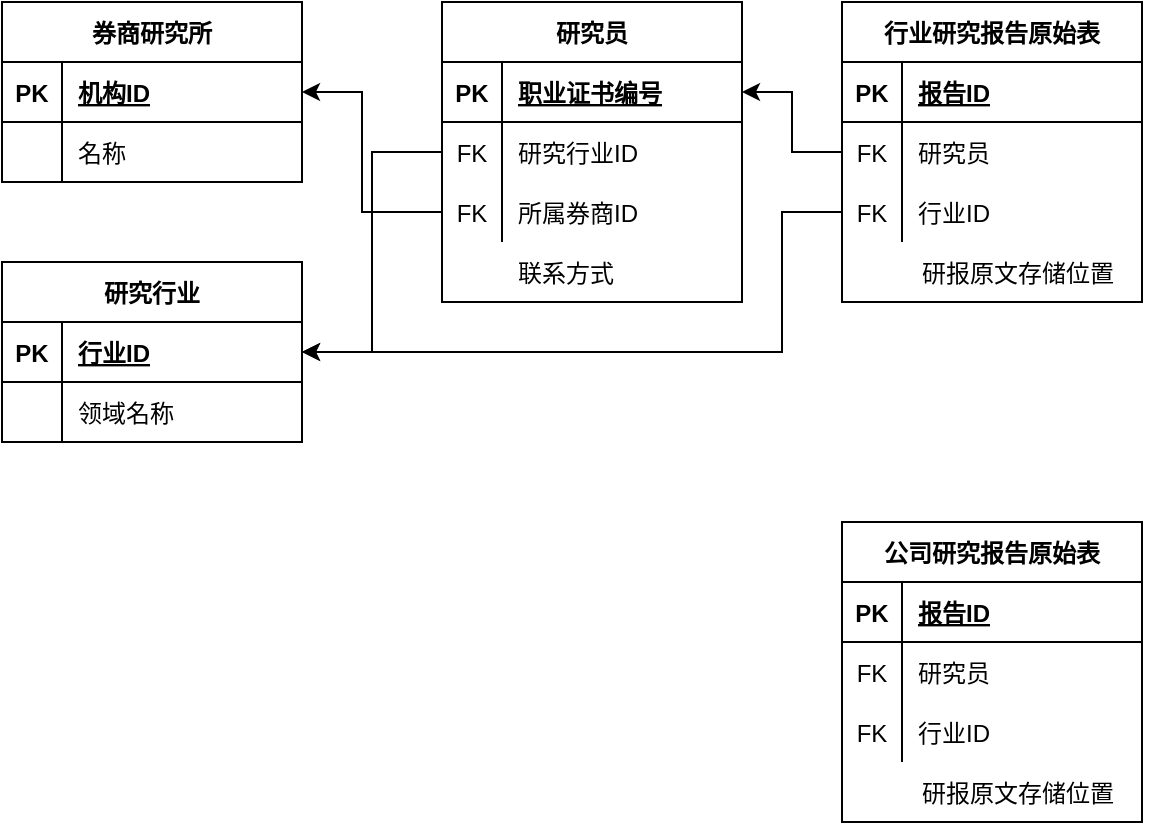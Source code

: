 <mxfile version="14.4.9" type="github">
  <diagram id="uSX-9S-eXGz2k6nIvwEQ" name="第 1 页">
    <mxGraphModel dx="894" dy="589" grid="1" gridSize="10" guides="1" tooltips="1" connect="1" arrows="1" fold="1" page="1" pageScale="1" pageWidth="850" pageHeight="1100" math="0" shadow="0">
      <root>
        <mxCell id="0" />
        <mxCell id="1" parent="0" />
        <mxCell id="vnZ6nE50Qv4-x-l0_GSR-1" value="券商研究所" style="shape=table;startSize=30;container=1;collapsible=1;childLayout=tableLayout;fixedRows=1;rowLines=0;fontStyle=1;align=center;resizeLast=1;" vertex="1" parent="1">
          <mxGeometry x="60" y="110" width="150" height="90" as="geometry" />
        </mxCell>
        <mxCell id="vnZ6nE50Qv4-x-l0_GSR-2" value="" style="shape=partialRectangle;collapsible=0;dropTarget=0;pointerEvents=0;fillColor=none;top=0;left=0;bottom=1;right=0;points=[[0,0.5],[1,0.5]];portConstraint=eastwest;" vertex="1" parent="vnZ6nE50Qv4-x-l0_GSR-1">
          <mxGeometry y="30" width="150" height="30" as="geometry" />
        </mxCell>
        <mxCell id="vnZ6nE50Qv4-x-l0_GSR-3" value="PK" style="shape=partialRectangle;connectable=0;fillColor=none;top=0;left=0;bottom=0;right=0;fontStyle=1;overflow=hidden;" vertex="1" parent="vnZ6nE50Qv4-x-l0_GSR-2">
          <mxGeometry width="30" height="30" as="geometry" />
        </mxCell>
        <mxCell id="vnZ6nE50Qv4-x-l0_GSR-4" value="机构ID" style="shape=partialRectangle;connectable=0;fillColor=none;top=0;left=0;bottom=0;right=0;align=left;spacingLeft=6;fontStyle=5;overflow=hidden;" vertex="1" parent="vnZ6nE50Qv4-x-l0_GSR-2">
          <mxGeometry x="30" width="120" height="30" as="geometry" />
        </mxCell>
        <mxCell id="vnZ6nE50Qv4-x-l0_GSR-5" value="" style="shape=partialRectangle;collapsible=0;dropTarget=0;pointerEvents=0;fillColor=none;top=0;left=0;bottom=0;right=0;points=[[0,0.5],[1,0.5]];portConstraint=eastwest;" vertex="1" parent="vnZ6nE50Qv4-x-l0_GSR-1">
          <mxGeometry y="60" width="150" height="30" as="geometry" />
        </mxCell>
        <mxCell id="vnZ6nE50Qv4-x-l0_GSR-6" value="" style="shape=partialRectangle;connectable=0;fillColor=none;top=0;left=0;bottom=0;right=0;editable=1;overflow=hidden;" vertex="1" parent="vnZ6nE50Qv4-x-l0_GSR-5">
          <mxGeometry width="30" height="30" as="geometry" />
        </mxCell>
        <mxCell id="vnZ6nE50Qv4-x-l0_GSR-7" value="名称" style="shape=partialRectangle;connectable=0;fillColor=none;top=0;left=0;bottom=0;right=0;align=left;spacingLeft=6;overflow=hidden;" vertex="1" parent="vnZ6nE50Qv4-x-l0_GSR-5">
          <mxGeometry x="30" width="120" height="30" as="geometry" />
        </mxCell>
        <mxCell id="vnZ6nE50Qv4-x-l0_GSR-58" style="edgeStyle=orthogonalEdgeStyle;rounded=0;orthogonalLoop=1;jettySize=auto;html=1;exitX=0;exitY=0.5;exitDx=0;exitDy=0;" edge="1" parent="1" source="vnZ6nE50Qv4-x-l0_GSR-55" target="vnZ6nE50Qv4-x-l0_GSR-2">
          <mxGeometry relative="1" as="geometry">
            <Array as="points">
              <mxPoint x="240" y="215" />
              <mxPoint x="240" y="155" />
            </Array>
          </mxGeometry>
        </mxCell>
        <mxCell id="vnZ6nE50Qv4-x-l0_GSR-59" value="研究行业" style="shape=table;startSize=30;container=1;collapsible=1;childLayout=tableLayout;fixedRows=1;rowLines=0;fontStyle=1;align=center;resizeLast=1;" vertex="1" parent="1">
          <mxGeometry x="60" y="240" width="150" height="90" as="geometry" />
        </mxCell>
        <mxCell id="vnZ6nE50Qv4-x-l0_GSR-60" value="" style="shape=partialRectangle;collapsible=0;dropTarget=0;pointerEvents=0;fillColor=none;top=0;left=0;bottom=1;right=0;points=[[0,0.5],[1,0.5]];portConstraint=eastwest;" vertex="1" parent="vnZ6nE50Qv4-x-l0_GSR-59">
          <mxGeometry y="30" width="150" height="30" as="geometry" />
        </mxCell>
        <mxCell id="vnZ6nE50Qv4-x-l0_GSR-61" value="PK" style="shape=partialRectangle;connectable=0;fillColor=none;top=0;left=0;bottom=0;right=0;fontStyle=1;overflow=hidden;" vertex="1" parent="vnZ6nE50Qv4-x-l0_GSR-60">
          <mxGeometry width="30" height="30" as="geometry" />
        </mxCell>
        <mxCell id="vnZ6nE50Qv4-x-l0_GSR-62" value="行业ID" style="shape=partialRectangle;connectable=0;fillColor=none;top=0;left=0;bottom=0;right=0;align=left;spacingLeft=6;fontStyle=5;overflow=hidden;" vertex="1" parent="vnZ6nE50Qv4-x-l0_GSR-60">
          <mxGeometry x="30" width="120" height="30" as="geometry" />
        </mxCell>
        <mxCell id="vnZ6nE50Qv4-x-l0_GSR-63" value="" style="shape=partialRectangle;collapsible=0;dropTarget=0;pointerEvents=0;fillColor=none;top=0;left=0;bottom=0;right=0;points=[[0,0.5],[1,0.5]];portConstraint=eastwest;" vertex="1" parent="vnZ6nE50Qv4-x-l0_GSR-59">
          <mxGeometry y="60" width="150" height="30" as="geometry" />
        </mxCell>
        <mxCell id="vnZ6nE50Qv4-x-l0_GSR-64" value="" style="shape=partialRectangle;connectable=0;fillColor=none;top=0;left=0;bottom=0;right=0;editable=1;overflow=hidden;" vertex="1" parent="vnZ6nE50Qv4-x-l0_GSR-63">
          <mxGeometry width="30" height="30" as="geometry" />
        </mxCell>
        <mxCell id="vnZ6nE50Qv4-x-l0_GSR-65" value="领域名称" style="shape=partialRectangle;connectable=0;fillColor=none;top=0;left=0;bottom=0;right=0;align=left;spacingLeft=6;overflow=hidden;" vertex="1" parent="vnZ6nE50Qv4-x-l0_GSR-63">
          <mxGeometry x="30" width="120" height="30" as="geometry" />
        </mxCell>
        <mxCell id="vnZ6nE50Qv4-x-l0_GSR-75" value="" style="group" vertex="1" connectable="0" parent="1">
          <mxGeometry x="280" y="110" width="150" height="150" as="geometry" />
        </mxCell>
        <mxCell id="vnZ6nE50Qv4-x-l0_GSR-45" value="研究员" style="shape=table;startSize=30;container=1;collapsible=1;childLayout=tableLayout;fixedRows=1;rowLines=0;fontStyle=1;align=center;resizeLast=1;" vertex="1" parent="vnZ6nE50Qv4-x-l0_GSR-75">
          <mxGeometry width="150" height="150" as="geometry" />
        </mxCell>
        <mxCell id="vnZ6nE50Qv4-x-l0_GSR-46" value="" style="shape=partialRectangle;collapsible=0;dropTarget=0;pointerEvents=0;fillColor=none;top=0;left=0;bottom=1;right=0;points=[[0,0.5],[1,0.5]];portConstraint=eastwest;" vertex="1" parent="vnZ6nE50Qv4-x-l0_GSR-45">
          <mxGeometry y="30" width="150" height="30" as="geometry" />
        </mxCell>
        <mxCell id="vnZ6nE50Qv4-x-l0_GSR-47" value="PK" style="shape=partialRectangle;connectable=0;fillColor=none;top=0;left=0;bottom=0;right=0;fontStyle=1;overflow=hidden;" vertex="1" parent="vnZ6nE50Qv4-x-l0_GSR-46">
          <mxGeometry width="30" height="30" as="geometry" />
        </mxCell>
        <mxCell id="vnZ6nE50Qv4-x-l0_GSR-48" value="职业证书编号" style="shape=partialRectangle;connectable=0;fillColor=none;top=0;left=0;bottom=0;right=0;align=left;spacingLeft=6;fontStyle=5;overflow=hidden;" vertex="1" parent="vnZ6nE50Qv4-x-l0_GSR-46">
          <mxGeometry x="30" width="120" height="30" as="geometry" />
        </mxCell>
        <mxCell id="vnZ6nE50Qv4-x-l0_GSR-49" value="" style="shape=partialRectangle;collapsible=0;dropTarget=0;pointerEvents=0;fillColor=none;top=0;left=0;bottom=0;right=0;points=[[0,0.5],[1,0.5]];portConstraint=eastwest;" vertex="1" parent="vnZ6nE50Qv4-x-l0_GSR-45">
          <mxGeometry y="60" width="150" height="30" as="geometry" />
        </mxCell>
        <mxCell id="vnZ6nE50Qv4-x-l0_GSR-50" value="FK" style="shape=partialRectangle;connectable=0;fillColor=none;top=0;left=0;bottom=0;right=0;editable=1;overflow=hidden;" vertex="1" parent="vnZ6nE50Qv4-x-l0_GSR-49">
          <mxGeometry width="30" height="30" as="geometry" />
        </mxCell>
        <mxCell id="vnZ6nE50Qv4-x-l0_GSR-51" value="研究行业ID" style="shape=partialRectangle;connectable=0;fillColor=none;top=0;left=0;bottom=0;right=0;align=left;spacingLeft=6;overflow=hidden;" vertex="1" parent="vnZ6nE50Qv4-x-l0_GSR-49">
          <mxGeometry x="30" width="120" height="30" as="geometry" />
        </mxCell>
        <mxCell id="vnZ6nE50Qv4-x-l0_GSR-55" value="" style="shape=partialRectangle;collapsible=0;dropTarget=0;pointerEvents=0;fillColor=none;top=0;left=0;bottom=0;right=0;points=[[0,0.5],[1,0.5]];portConstraint=eastwest;" vertex="1" parent="vnZ6nE50Qv4-x-l0_GSR-45">
          <mxGeometry y="90" width="150" height="30" as="geometry" />
        </mxCell>
        <mxCell id="vnZ6nE50Qv4-x-l0_GSR-56" value="FK" style="shape=partialRectangle;connectable=0;fillColor=none;top=0;left=0;bottom=0;right=0;editable=1;overflow=hidden;" vertex="1" parent="vnZ6nE50Qv4-x-l0_GSR-55">
          <mxGeometry width="30" height="30" as="geometry" />
        </mxCell>
        <mxCell id="vnZ6nE50Qv4-x-l0_GSR-57" value="所属券商ID" style="shape=partialRectangle;connectable=0;fillColor=none;top=0;left=0;bottom=0;right=0;align=left;spacingLeft=6;overflow=hidden;" vertex="1" parent="vnZ6nE50Qv4-x-l0_GSR-55">
          <mxGeometry x="30" width="120" height="30" as="geometry" />
        </mxCell>
        <mxCell id="vnZ6nE50Qv4-x-l0_GSR-73" value="" style="shape=partialRectangle;connectable=0;fillColor=none;top=0;left=0;bottom=0;right=0;editable=1;overflow=hidden;" vertex="1" parent="vnZ6nE50Qv4-x-l0_GSR-75">
          <mxGeometry y="120" width="30" height="30" as="geometry" />
        </mxCell>
        <mxCell id="vnZ6nE50Qv4-x-l0_GSR-74" value="联系方式" style="shape=partialRectangle;connectable=0;fillColor=none;top=0;left=0;bottom=0;right=0;align=left;spacingLeft=6;overflow=hidden;" vertex="1" parent="vnZ6nE50Qv4-x-l0_GSR-75">
          <mxGeometry x="30" y="120" width="120" height="30" as="geometry" />
        </mxCell>
        <mxCell id="vnZ6nE50Qv4-x-l0_GSR-77" style="edgeStyle=orthogonalEdgeStyle;rounded=0;orthogonalLoop=1;jettySize=auto;html=1;exitX=0;exitY=0.5;exitDx=0;exitDy=0;entryX=1;entryY=0.5;entryDx=0;entryDy=0;" edge="1" parent="1" source="vnZ6nE50Qv4-x-l0_GSR-49" target="vnZ6nE50Qv4-x-l0_GSR-60">
          <mxGeometry relative="1" as="geometry" />
        </mxCell>
        <mxCell id="vnZ6nE50Qv4-x-l0_GSR-78" value="" style="group" vertex="1" connectable="0" parent="1">
          <mxGeometry x="480" y="110" width="160" height="150" as="geometry" />
        </mxCell>
        <mxCell id="vnZ6nE50Qv4-x-l0_GSR-79" value="行业研究报告原始表" style="shape=table;startSize=30;container=1;collapsible=1;childLayout=tableLayout;fixedRows=1;rowLines=0;fontStyle=1;align=center;resizeLast=1;" vertex="1" parent="vnZ6nE50Qv4-x-l0_GSR-78">
          <mxGeometry width="150" height="150" as="geometry" />
        </mxCell>
        <mxCell id="vnZ6nE50Qv4-x-l0_GSR-80" value="" style="shape=partialRectangle;collapsible=0;dropTarget=0;pointerEvents=0;fillColor=none;top=0;left=0;bottom=1;right=0;points=[[0,0.5],[1,0.5]];portConstraint=eastwest;" vertex="1" parent="vnZ6nE50Qv4-x-l0_GSR-79">
          <mxGeometry y="30" width="150" height="30" as="geometry" />
        </mxCell>
        <mxCell id="vnZ6nE50Qv4-x-l0_GSR-81" value="PK" style="shape=partialRectangle;connectable=0;fillColor=none;top=0;left=0;bottom=0;right=0;fontStyle=1;overflow=hidden;" vertex="1" parent="vnZ6nE50Qv4-x-l0_GSR-80">
          <mxGeometry width="30" height="30" as="geometry" />
        </mxCell>
        <mxCell id="vnZ6nE50Qv4-x-l0_GSR-82" value="报告ID" style="shape=partialRectangle;connectable=0;fillColor=none;top=0;left=0;bottom=0;right=0;align=left;spacingLeft=6;fontStyle=5;overflow=hidden;" vertex="1" parent="vnZ6nE50Qv4-x-l0_GSR-80">
          <mxGeometry x="30" width="120" height="30" as="geometry" />
        </mxCell>
        <mxCell id="vnZ6nE50Qv4-x-l0_GSR-83" value="" style="shape=partialRectangle;collapsible=0;dropTarget=0;pointerEvents=0;fillColor=none;top=0;left=0;bottom=0;right=0;points=[[0,0.5],[1,0.5]];portConstraint=eastwest;" vertex="1" parent="vnZ6nE50Qv4-x-l0_GSR-79">
          <mxGeometry y="60" width="150" height="30" as="geometry" />
        </mxCell>
        <mxCell id="vnZ6nE50Qv4-x-l0_GSR-84" value="FK" style="shape=partialRectangle;connectable=0;fillColor=none;top=0;left=0;bottom=0;right=0;editable=1;overflow=hidden;" vertex="1" parent="vnZ6nE50Qv4-x-l0_GSR-83">
          <mxGeometry width="30" height="30" as="geometry" />
        </mxCell>
        <mxCell id="vnZ6nE50Qv4-x-l0_GSR-85" value="研究员" style="shape=partialRectangle;connectable=0;fillColor=none;top=0;left=0;bottom=0;right=0;align=left;spacingLeft=6;overflow=hidden;" vertex="1" parent="vnZ6nE50Qv4-x-l0_GSR-83">
          <mxGeometry x="30" width="120" height="30" as="geometry" />
        </mxCell>
        <mxCell id="vnZ6nE50Qv4-x-l0_GSR-86" value="" style="shape=partialRectangle;collapsible=0;dropTarget=0;pointerEvents=0;fillColor=none;top=0;left=0;bottom=0;right=0;points=[[0,0.5],[1,0.5]];portConstraint=eastwest;" vertex="1" parent="vnZ6nE50Qv4-x-l0_GSR-79">
          <mxGeometry y="90" width="150" height="30" as="geometry" />
        </mxCell>
        <mxCell id="vnZ6nE50Qv4-x-l0_GSR-87" value="FK" style="shape=partialRectangle;connectable=0;fillColor=none;top=0;left=0;bottom=0;right=0;editable=1;overflow=hidden;" vertex="1" parent="vnZ6nE50Qv4-x-l0_GSR-86">
          <mxGeometry width="30" height="30" as="geometry" />
        </mxCell>
        <mxCell id="vnZ6nE50Qv4-x-l0_GSR-88" value="行业ID" style="shape=partialRectangle;connectable=0;fillColor=none;top=0;left=0;bottom=0;right=0;align=left;spacingLeft=6;overflow=hidden;" vertex="1" parent="vnZ6nE50Qv4-x-l0_GSR-86">
          <mxGeometry x="30" width="120" height="30" as="geometry" />
        </mxCell>
        <mxCell id="vnZ6nE50Qv4-x-l0_GSR-94" style="edgeStyle=orthogonalEdgeStyle;rounded=0;orthogonalLoop=1;jettySize=auto;html=1;exitX=1;exitY=0.5;exitDx=0;exitDy=0;" edge="1" parent="vnZ6nE50Qv4-x-l0_GSR-79" source="vnZ6nE50Qv4-x-l0_GSR-83" target="vnZ6nE50Qv4-x-l0_GSR-83">
          <mxGeometry relative="1" as="geometry" />
        </mxCell>
        <mxCell id="vnZ6nE50Qv4-x-l0_GSR-89" value="" style="shape=partialRectangle;connectable=0;fillColor=none;top=0;left=0;bottom=0;right=0;editable=1;overflow=hidden;" vertex="1" parent="vnZ6nE50Qv4-x-l0_GSR-78">
          <mxGeometry y="120" width="32" height="30" as="geometry" />
        </mxCell>
        <mxCell id="vnZ6nE50Qv4-x-l0_GSR-90" value="研报原文存储位置" style="shape=partialRectangle;connectable=0;fillColor=none;top=0;left=0;bottom=0;right=0;align=left;spacingLeft=6;overflow=hidden;" vertex="1" parent="vnZ6nE50Qv4-x-l0_GSR-78">
          <mxGeometry x="32" y="120" width="128" height="30" as="geometry" />
        </mxCell>
        <mxCell id="vnZ6nE50Qv4-x-l0_GSR-91" style="edgeStyle=orthogonalEdgeStyle;rounded=0;orthogonalLoop=1;jettySize=auto;html=1;exitX=0;exitY=0.5;exitDx=0;exitDy=0;entryX=1;entryY=0.5;entryDx=0;entryDy=0;" edge="1" parent="1" source="vnZ6nE50Qv4-x-l0_GSR-86" target="vnZ6nE50Qv4-x-l0_GSR-60">
          <mxGeometry relative="1" as="geometry">
            <Array as="points">
              <mxPoint x="450" y="215" />
              <mxPoint x="450" y="285" />
            </Array>
          </mxGeometry>
        </mxCell>
        <mxCell id="vnZ6nE50Qv4-x-l0_GSR-92" style="edgeStyle=orthogonalEdgeStyle;rounded=0;orthogonalLoop=1;jettySize=auto;html=1;exitX=0;exitY=0.5;exitDx=0;exitDy=0;entryX=1;entryY=0.5;entryDx=0;entryDy=0;" edge="1" parent="1" source="vnZ6nE50Qv4-x-l0_GSR-83" target="vnZ6nE50Qv4-x-l0_GSR-46">
          <mxGeometry relative="1" as="geometry" />
        </mxCell>
        <mxCell id="vnZ6nE50Qv4-x-l0_GSR-95" value="" style="group" vertex="1" connectable="0" parent="1">
          <mxGeometry x="480" y="370" width="160" height="150" as="geometry" />
        </mxCell>
        <mxCell id="vnZ6nE50Qv4-x-l0_GSR-96" value="公司研究报告原始表" style="shape=table;startSize=30;container=1;collapsible=1;childLayout=tableLayout;fixedRows=1;rowLines=0;fontStyle=1;align=center;resizeLast=1;" vertex="1" parent="vnZ6nE50Qv4-x-l0_GSR-95">
          <mxGeometry width="150" height="150" as="geometry" />
        </mxCell>
        <mxCell id="vnZ6nE50Qv4-x-l0_GSR-97" value="" style="shape=partialRectangle;collapsible=0;dropTarget=0;pointerEvents=0;fillColor=none;top=0;left=0;bottom=1;right=0;points=[[0,0.5],[1,0.5]];portConstraint=eastwest;" vertex="1" parent="vnZ6nE50Qv4-x-l0_GSR-96">
          <mxGeometry y="30" width="150" height="30" as="geometry" />
        </mxCell>
        <mxCell id="vnZ6nE50Qv4-x-l0_GSR-98" value="PK" style="shape=partialRectangle;connectable=0;fillColor=none;top=0;left=0;bottom=0;right=0;fontStyle=1;overflow=hidden;" vertex="1" parent="vnZ6nE50Qv4-x-l0_GSR-97">
          <mxGeometry width="30" height="30" as="geometry" />
        </mxCell>
        <mxCell id="vnZ6nE50Qv4-x-l0_GSR-99" value="报告ID" style="shape=partialRectangle;connectable=0;fillColor=none;top=0;left=0;bottom=0;right=0;align=left;spacingLeft=6;fontStyle=5;overflow=hidden;" vertex="1" parent="vnZ6nE50Qv4-x-l0_GSR-97">
          <mxGeometry x="30" width="120" height="30" as="geometry" />
        </mxCell>
        <mxCell id="vnZ6nE50Qv4-x-l0_GSR-100" value="" style="shape=partialRectangle;collapsible=0;dropTarget=0;pointerEvents=0;fillColor=none;top=0;left=0;bottom=0;right=0;points=[[0,0.5],[1,0.5]];portConstraint=eastwest;" vertex="1" parent="vnZ6nE50Qv4-x-l0_GSR-96">
          <mxGeometry y="60" width="150" height="30" as="geometry" />
        </mxCell>
        <mxCell id="vnZ6nE50Qv4-x-l0_GSR-101" value="FK" style="shape=partialRectangle;connectable=0;fillColor=none;top=0;left=0;bottom=0;right=0;editable=1;overflow=hidden;" vertex="1" parent="vnZ6nE50Qv4-x-l0_GSR-100">
          <mxGeometry width="30" height="30" as="geometry" />
        </mxCell>
        <mxCell id="vnZ6nE50Qv4-x-l0_GSR-102" value="研究员" style="shape=partialRectangle;connectable=0;fillColor=none;top=0;left=0;bottom=0;right=0;align=left;spacingLeft=6;overflow=hidden;" vertex="1" parent="vnZ6nE50Qv4-x-l0_GSR-100">
          <mxGeometry x="30" width="120" height="30" as="geometry" />
        </mxCell>
        <mxCell id="vnZ6nE50Qv4-x-l0_GSR-103" value="" style="shape=partialRectangle;collapsible=0;dropTarget=0;pointerEvents=0;fillColor=none;top=0;left=0;bottom=0;right=0;points=[[0,0.5],[1,0.5]];portConstraint=eastwest;" vertex="1" parent="vnZ6nE50Qv4-x-l0_GSR-96">
          <mxGeometry y="90" width="150" height="30" as="geometry" />
        </mxCell>
        <mxCell id="vnZ6nE50Qv4-x-l0_GSR-104" value="FK" style="shape=partialRectangle;connectable=0;fillColor=none;top=0;left=0;bottom=0;right=0;editable=1;overflow=hidden;" vertex="1" parent="vnZ6nE50Qv4-x-l0_GSR-103">
          <mxGeometry width="30" height="30" as="geometry" />
        </mxCell>
        <mxCell id="vnZ6nE50Qv4-x-l0_GSR-105" value="行业ID" style="shape=partialRectangle;connectable=0;fillColor=none;top=0;left=0;bottom=0;right=0;align=left;spacingLeft=6;overflow=hidden;" vertex="1" parent="vnZ6nE50Qv4-x-l0_GSR-103">
          <mxGeometry x="30" width="120" height="30" as="geometry" />
        </mxCell>
        <mxCell id="vnZ6nE50Qv4-x-l0_GSR-106" style="edgeStyle=orthogonalEdgeStyle;rounded=0;orthogonalLoop=1;jettySize=auto;html=1;exitX=1;exitY=0.5;exitDx=0;exitDy=0;" edge="1" parent="vnZ6nE50Qv4-x-l0_GSR-96" source="vnZ6nE50Qv4-x-l0_GSR-100" target="vnZ6nE50Qv4-x-l0_GSR-100">
          <mxGeometry relative="1" as="geometry" />
        </mxCell>
        <mxCell id="vnZ6nE50Qv4-x-l0_GSR-107" value="" style="shape=partialRectangle;connectable=0;fillColor=none;top=0;left=0;bottom=0;right=0;editable=1;overflow=hidden;" vertex="1" parent="vnZ6nE50Qv4-x-l0_GSR-95">
          <mxGeometry y="120" width="32" height="30" as="geometry" />
        </mxCell>
        <mxCell id="vnZ6nE50Qv4-x-l0_GSR-108" value="研报原文存储位置" style="shape=partialRectangle;connectable=0;fillColor=none;top=0;left=0;bottom=0;right=0;align=left;spacingLeft=6;overflow=hidden;" vertex="1" parent="vnZ6nE50Qv4-x-l0_GSR-95">
          <mxGeometry x="32" y="120" width="128" height="30" as="geometry" />
        </mxCell>
      </root>
    </mxGraphModel>
  </diagram>
</mxfile>
